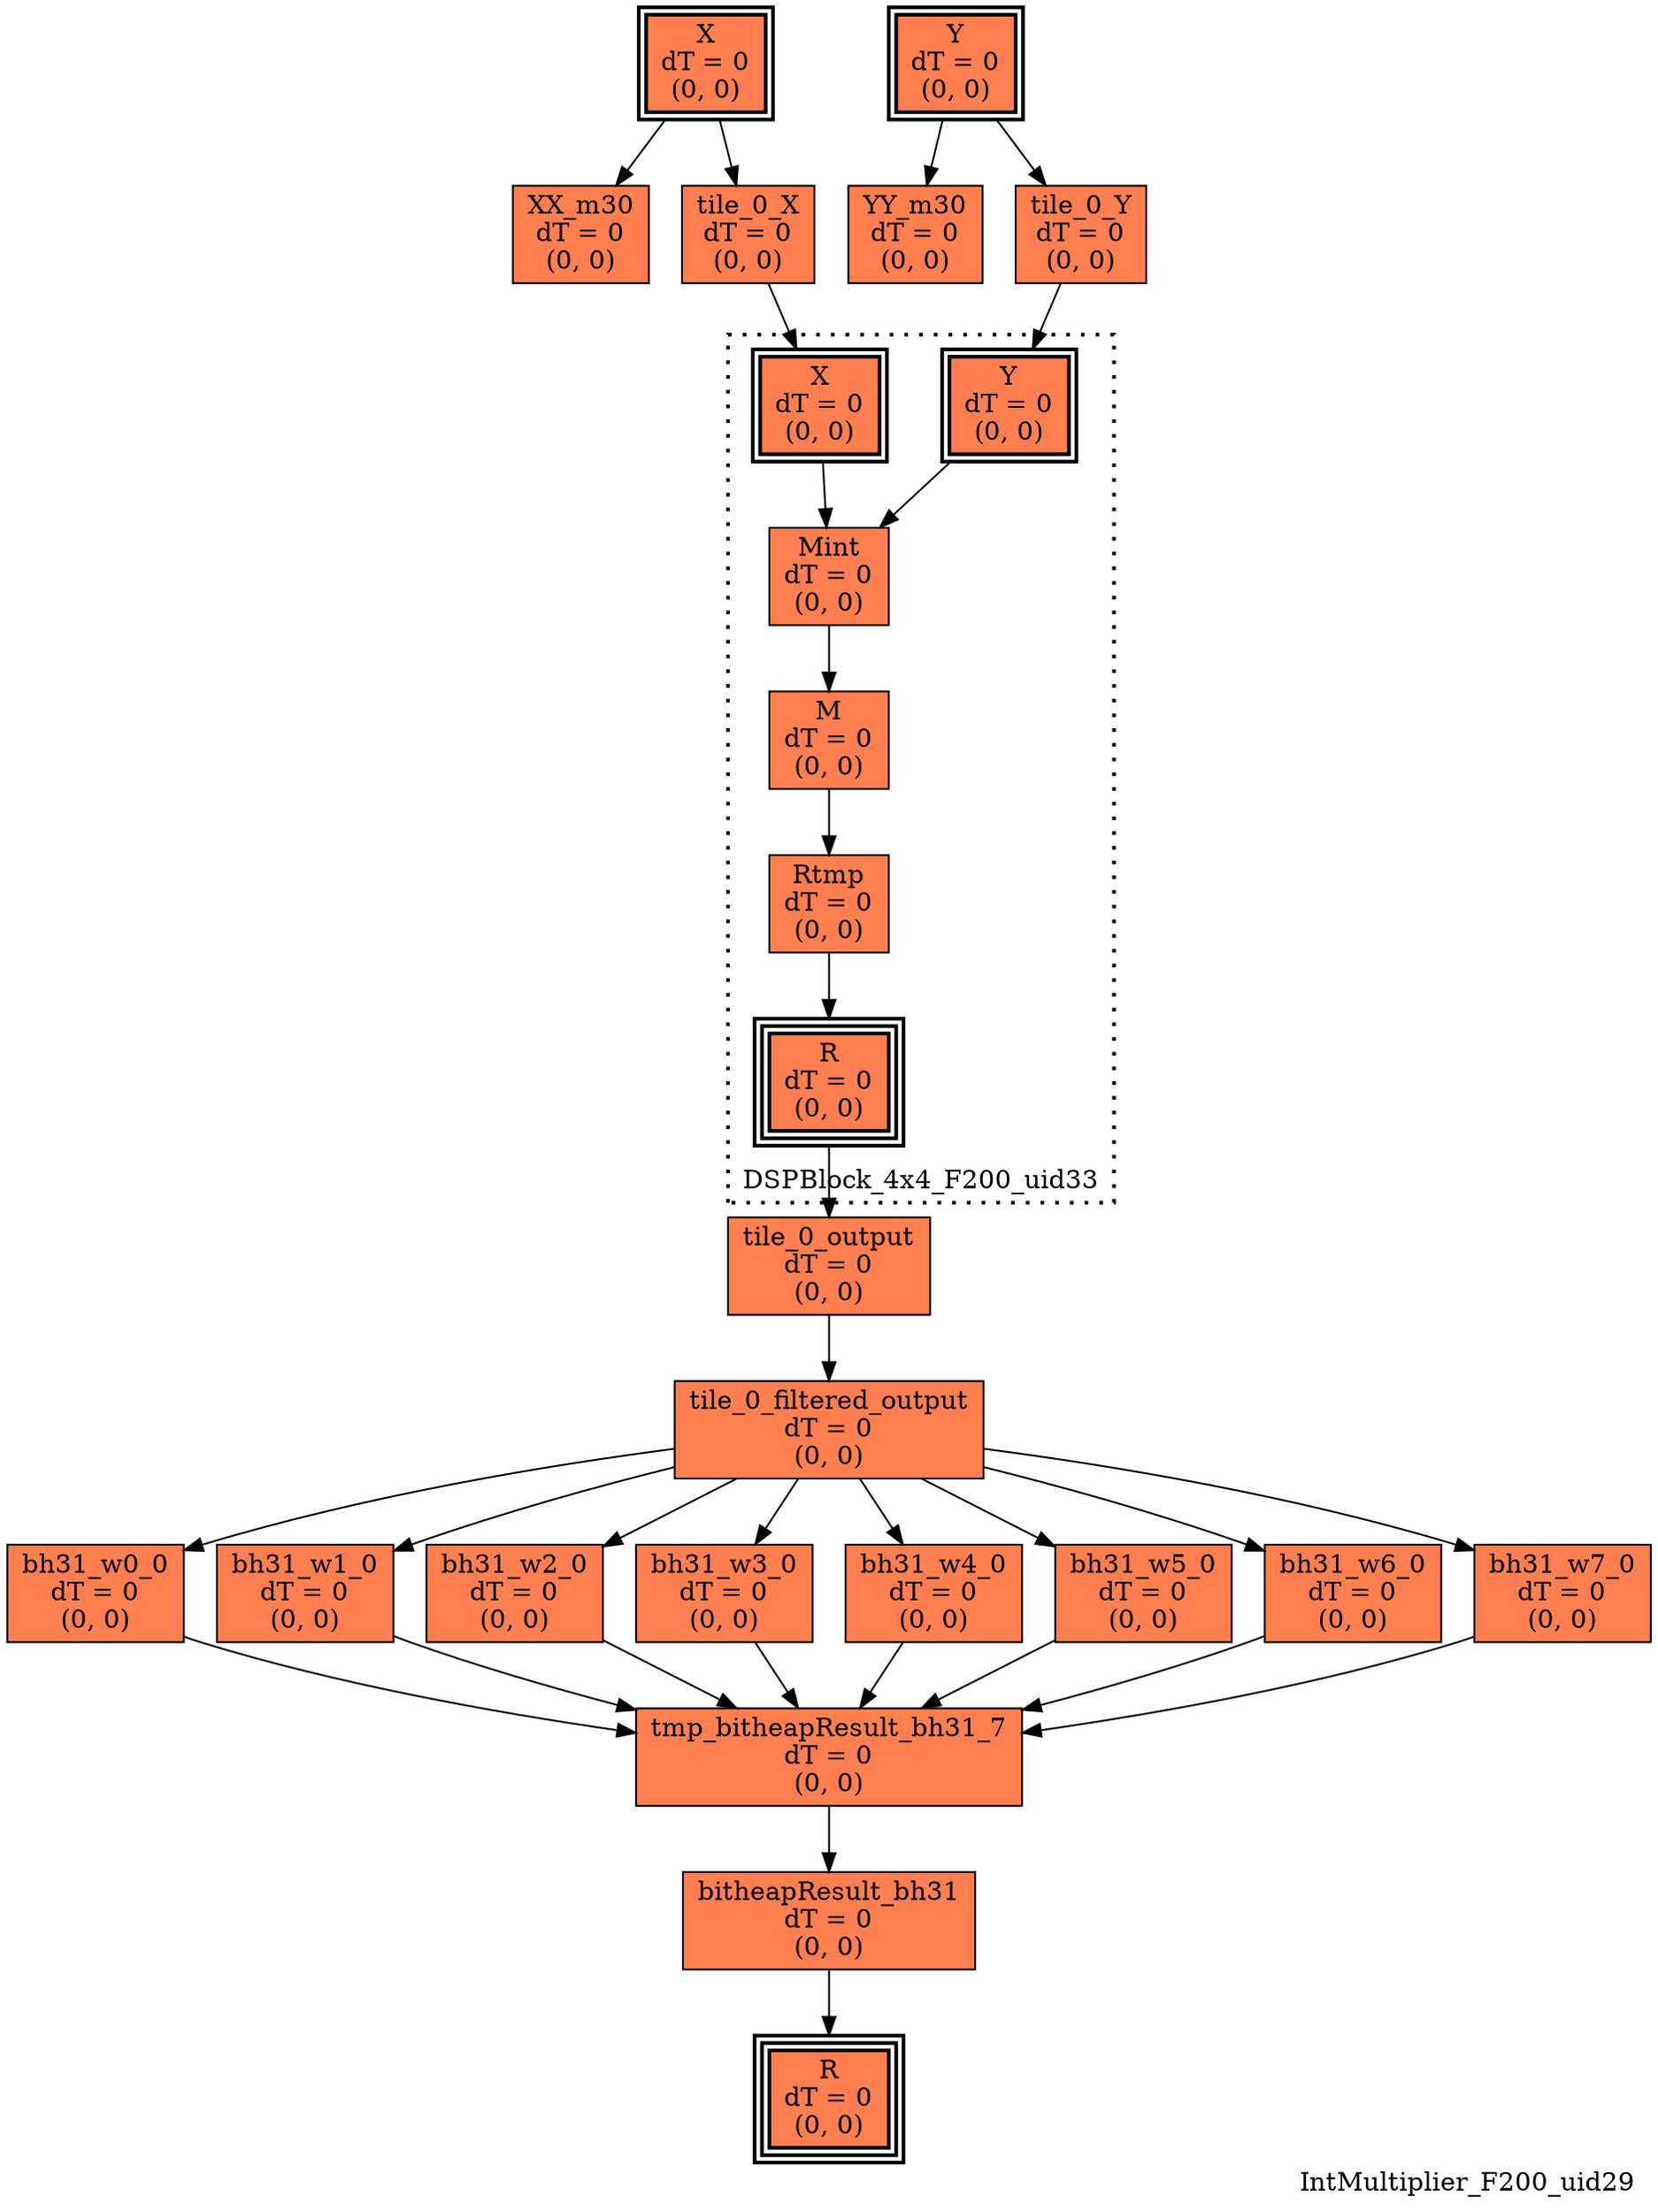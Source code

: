 digraph IntMultiplier_F200_uid29
{
	//graph drawing options
	label=IntMultiplier_F200_uid29;
	labelloc=bottom;
	labeljust=right;
	ratio=auto;
	nodesep=0.25;
	ranksep=0.5;

	//input/output signals of operator IntMultiplier_F200_uid29
	X__IntMultiplier_F200_uid29 [ label="X\ndT = 0\n(0, 0)", shape=box, color=black, style="bold, filled", fillcolor=coral, peripheries=2 ];
	Y__IntMultiplier_F200_uid29 [ label="Y\ndT = 0\n(0, 0)", shape=box, color=black, style="bold, filled", fillcolor=coral, peripheries=2 ];
	R__IntMultiplier_F200_uid29 [ label="R\ndT = 0\n(0, 0)", shape=box, color=black, style="bold, filled", fillcolor=coral, peripheries=3 ];
	{rank=same X__IntMultiplier_F200_uid29, Y__IntMultiplier_F200_uid29};
	{rank=same R__IntMultiplier_F200_uid29};
	//internal signals of operator IntMultiplier_F200_uid29
	XX_m30__IntMultiplier_F200_uid29 [ label="XX_m30\ndT = 0\n(0, 0)", shape=box, color=black, style=filled, fillcolor=coral, peripheries=1 ];
	YY_m30__IntMultiplier_F200_uid29 [ label="YY_m30\ndT = 0\n(0, 0)", shape=box, color=black, style=filled, fillcolor=coral, peripheries=1 ];
	tile_0_X__IntMultiplier_F200_uid29 [ label="tile_0_X\ndT = 0\n(0, 0)", shape=box, color=black, style=filled, fillcolor=coral, peripheries=1 ];
	tile_0_Y__IntMultiplier_F200_uid29 [ label="tile_0_Y\ndT = 0\n(0, 0)", shape=box, color=black, style=filled, fillcolor=coral, peripheries=1 ];
	tile_0_output__IntMultiplier_F200_uid29 [ label="tile_0_output\ndT = 0\n(0, 0)", shape=box, color=black, style=filled, fillcolor=coral, peripheries=1 ];
	tile_0_filtered_output__IntMultiplier_F200_uid29 [ label="tile_0_filtered_output\ndT = 0\n(0, 0)", shape=box, color=black, style=filled, fillcolor=coral, peripheries=1 ];
	bh31_w0_0__IntMultiplier_F200_uid29 [ label="bh31_w0_0\ndT = 0\n(0, 0)", shape=box, color=black, style=filled, fillcolor=coral, peripheries=1 ];
	bh31_w1_0__IntMultiplier_F200_uid29 [ label="bh31_w1_0\ndT = 0\n(0, 0)", shape=box, color=black, style=filled, fillcolor=coral, peripheries=1 ];
	bh31_w2_0__IntMultiplier_F200_uid29 [ label="bh31_w2_0\ndT = 0\n(0, 0)", shape=box, color=black, style=filled, fillcolor=coral, peripheries=1 ];
	bh31_w3_0__IntMultiplier_F200_uid29 [ label="bh31_w3_0\ndT = 0\n(0, 0)", shape=box, color=black, style=filled, fillcolor=coral, peripheries=1 ];
	bh31_w4_0__IntMultiplier_F200_uid29 [ label="bh31_w4_0\ndT = 0\n(0, 0)", shape=box, color=black, style=filled, fillcolor=coral, peripheries=1 ];
	bh31_w5_0__IntMultiplier_F200_uid29 [ label="bh31_w5_0\ndT = 0\n(0, 0)", shape=box, color=black, style=filled, fillcolor=coral, peripheries=1 ];
	bh31_w6_0__IntMultiplier_F200_uid29 [ label="bh31_w6_0\ndT = 0\n(0, 0)", shape=box, color=black, style=filled, fillcolor=coral, peripheries=1 ];
	bh31_w7_0__IntMultiplier_F200_uid29 [ label="bh31_w7_0\ndT = 0\n(0, 0)", shape=box, color=black, style=filled, fillcolor=coral, peripheries=1 ];
	tmp_bitheapResult_bh31_7__IntMultiplier_F200_uid29 [ label="tmp_bitheapResult_bh31_7\ndT = 0\n(0, 0)", shape=box, color=black, style=filled, fillcolor=coral, peripheries=1 ];
	bitheapResult_bh31__IntMultiplier_F200_uid29 [ label="bitheapResult_bh31\ndT = 0\n(0, 0)", shape=box, color=black, style=filled, fillcolor=coral, peripheries=1 ];

	//subcomponents of operator IntMultiplier_F200_uid29

	subgraph cluster_DSPBlock_4x4_F200_uid33
	{
		//graph drawing options
		label=DSPBlock_4x4_F200_uid33;
		labelloc=bottom;
		labeljust=right;
		style="bold, dotted";
		ratio=auto;
		nodesep=0.25;
		ranksep=0.5;

		//input/output signals of operator DSPBlock_4x4_F200_uid33
		X__DSPBlock_4x4_F200_uid33 [ label="X\ndT = 0\n(0, 0)", shape=box, color=black, style="bold, filled", fillcolor=coral, peripheries=2 ];
		Y__DSPBlock_4x4_F200_uid33 [ label="Y\ndT = 0\n(0, 0)", shape=box, color=black, style="bold, filled", fillcolor=coral, peripheries=2 ];
		R__DSPBlock_4x4_F200_uid33 [ label="R\ndT = 0\n(0, 0)", shape=box, color=black, style="bold, filled", fillcolor=coral, peripheries=3 ];
		{rank=same X__DSPBlock_4x4_F200_uid33, Y__DSPBlock_4x4_F200_uid33};
		{rank=same R__DSPBlock_4x4_F200_uid33};
		//internal signals of operator DSPBlock_4x4_F200_uid33
		Mint__DSPBlock_4x4_F200_uid33 [ label="Mint\ndT = 0\n(0, 0)", shape=box, color=black, style=filled, fillcolor=coral, peripheries=1 ];
		M__DSPBlock_4x4_F200_uid33 [ label="M\ndT = 0\n(0, 0)", shape=box, color=black, style=filled, fillcolor=coral, peripheries=1 ];
		Rtmp__DSPBlock_4x4_F200_uid33 [ label="Rtmp\ndT = 0\n(0, 0)", shape=box, color=black, style=filled, fillcolor=coral, peripheries=1 ];

		//subcomponents of operator DSPBlock_4x4_F200_uid33

		//input and internal signal connections of operator DSPBlock_4x4_F200_uid33
		X__DSPBlock_4x4_F200_uid33 -> Mint__DSPBlock_4x4_F200_uid33 [ arrowhead=normal, arrowsize=1.0, arrowtail=normal, color=black, dir=forward  ];
		Y__DSPBlock_4x4_F200_uid33 -> Mint__DSPBlock_4x4_F200_uid33 [ arrowhead=normal, arrowsize=1.0, arrowtail=normal, color=black, dir=forward  ];
		Mint__DSPBlock_4x4_F200_uid33 -> M__DSPBlock_4x4_F200_uid33 [ arrowhead=normal, arrowsize=1.0, arrowtail=normal, color=black, dir=forward  ];
		M__DSPBlock_4x4_F200_uid33 -> Rtmp__DSPBlock_4x4_F200_uid33 [ arrowhead=normal, arrowsize=1.0, arrowtail=normal, color=black, dir=forward  ];
		Rtmp__DSPBlock_4x4_F200_uid33 -> R__DSPBlock_4x4_F200_uid33 [ arrowhead=normal, arrowsize=1.0, arrowtail=normal, color=black, dir=forward  ];
	}

		//output signal connections of operator DSPBlock_4x4_F200_uid33
		R__DSPBlock_4x4_F200_uid33 -> tile_0_output__IntMultiplier_F200_uid29 [ arrowhead=normal, arrowsize=1.0, arrowtail=normal, color=black, dir=forward  ];

	//input and internal signal connections of operator IntMultiplier_F200_uid29
	X__IntMultiplier_F200_uid29 -> XX_m30__IntMultiplier_F200_uid29 [ arrowhead=normal, arrowsize=1.0, arrowtail=normal, color=black, dir=forward  ];
	X__IntMultiplier_F200_uid29 -> tile_0_X__IntMultiplier_F200_uid29 [ arrowhead=normal, arrowsize=1.0, arrowtail=normal, color=black, dir=forward  ];
	Y__IntMultiplier_F200_uid29 -> YY_m30__IntMultiplier_F200_uid29 [ arrowhead=normal, arrowsize=1.0, arrowtail=normal, color=black, dir=forward  ];
	Y__IntMultiplier_F200_uid29 -> tile_0_Y__IntMultiplier_F200_uid29 [ arrowhead=normal, arrowsize=1.0, arrowtail=normal, color=black, dir=forward  ];
	tile_0_X__IntMultiplier_F200_uid29 -> X__DSPBlock_4x4_F200_uid33 [ arrowhead=normal, arrowsize=1.0, arrowtail=normal, color=black, dir=forward  ];
	tile_0_Y__IntMultiplier_F200_uid29 -> Y__DSPBlock_4x4_F200_uid33 [ arrowhead=normal, arrowsize=1.0, arrowtail=normal, color=black, dir=forward  ];
	tile_0_output__IntMultiplier_F200_uid29 -> tile_0_filtered_output__IntMultiplier_F200_uid29 [ arrowhead=normal, arrowsize=1.0, arrowtail=normal, color=black, dir=forward  ];
	tile_0_filtered_output__IntMultiplier_F200_uid29 -> bh31_w0_0__IntMultiplier_F200_uid29 [ arrowhead=normal, arrowsize=1.0, arrowtail=normal, color=black, dir=forward  ];
	tile_0_filtered_output__IntMultiplier_F200_uid29 -> bh31_w1_0__IntMultiplier_F200_uid29 [ arrowhead=normal, arrowsize=1.0, arrowtail=normal, color=black, dir=forward  ];
	tile_0_filtered_output__IntMultiplier_F200_uid29 -> bh31_w2_0__IntMultiplier_F200_uid29 [ arrowhead=normal, arrowsize=1.0, arrowtail=normal, color=black, dir=forward  ];
	tile_0_filtered_output__IntMultiplier_F200_uid29 -> bh31_w3_0__IntMultiplier_F200_uid29 [ arrowhead=normal, arrowsize=1.0, arrowtail=normal, color=black, dir=forward  ];
	tile_0_filtered_output__IntMultiplier_F200_uid29 -> bh31_w4_0__IntMultiplier_F200_uid29 [ arrowhead=normal, arrowsize=1.0, arrowtail=normal, color=black, dir=forward  ];
	tile_0_filtered_output__IntMultiplier_F200_uid29 -> bh31_w5_0__IntMultiplier_F200_uid29 [ arrowhead=normal, arrowsize=1.0, arrowtail=normal, color=black, dir=forward  ];
	tile_0_filtered_output__IntMultiplier_F200_uid29 -> bh31_w6_0__IntMultiplier_F200_uid29 [ arrowhead=normal, arrowsize=1.0, arrowtail=normal, color=black, dir=forward  ];
	tile_0_filtered_output__IntMultiplier_F200_uid29 -> bh31_w7_0__IntMultiplier_F200_uid29 [ arrowhead=normal, arrowsize=1.0, arrowtail=normal, color=black, dir=forward  ];
	bh31_w0_0__IntMultiplier_F200_uid29 -> tmp_bitheapResult_bh31_7__IntMultiplier_F200_uid29 [ arrowhead=normal, arrowsize=1.0, arrowtail=normal, color=black, dir=forward  ];
	bh31_w1_0__IntMultiplier_F200_uid29 -> tmp_bitheapResult_bh31_7__IntMultiplier_F200_uid29 [ arrowhead=normal, arrowsize=1.0, arrowtail=normal, color=black, dir=forward  ];
	bh31_w2_0__IntMultiplier_F200_uid29 -> tmp_bitheapResult_bh31_7__IntMultiplier_F200_uid29 [ arrowhead=normal, arrowsize=1.0, arrowtail=normal, color=black, dir=forward  ];
	bh31_w3_0__IntMultiplier_F200_uid29 -> tmp_bitheapResult_bh31_7__IntMultiplier_F200_uid29 [ arrowhead=normal, arrowsize=1.0, arrowtail=normal, color=black, dir=forward  ];
	bh31_w4_0__IntMultiplier_F200_uid29 -> tmp_bitheapResult_bh31_7__IntMultiplier_F200_uid29 [ arrowhead=normal, arrowsize=1.0, arrowtail=normal, color=black, dir=forward  ];
	bh31_w5_0__IntMultiplier_F200_uid29 -> tmp_bitheapResult_bh31_7__IntMultiplier_F200_uid29 [ arrowhead=normal, arrowsize=1.0, arrowtail=normal, color=black, dir=forward  ];
	bh31_w6_0__IntMultiplier_F200_uid29 -> tmp_bitheapResult_bh31_7__IntMultiplier_F200_uid29 [ arrowhead=normal, arrowsize=1.0, arrowtail=normal, color=black, dir=forward  ];
	bh31_w7_0__IntMultiplier_F200_uid29 -> tmp_bitheapResult_bh31_7__IntMultiplier_F200_uid29 [ arrowhead=normal, arrowsize=1.0, arrowtail=normal, color=black, dir=forward  ];
	tmp_bitheapResult_bh31_7__IntMultiplier_F200_uid29 -> bitheapResult_bh31__IntMultiplier_F200_uid29 [ arrowhead=normal, arrowsize=1.0, arrowtail=normal, color=black, dir=forward  ];
	bitheapResult_bh31__IntMultiplier_F200_uid29 -> R__IntMultiplier_F200_uid29 [ arrowhead=normal, arrowsize=1.0, arrowtail=normal, color=black, dir=forward  ];
}


